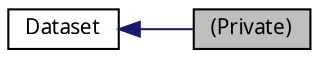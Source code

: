 digraph structs
{
  edge [fontname="FreeSans.ttf",fontsize=8,labelfontname="FreeSans.ttf",labelfontsize=8];
  node [fontname="FreeSans.ttf",fontsize=10,shape=record];
rankdir=LR;
  Node0 [label="(Private)",height=0.2,width=0.4,color="black", fillcolor="grey75", style="filled" fontcolor="black"];
  Node1 [label="Dataset",height=0.2,width=0.4,color="black", fillcolor="white", style="filled",URL="$group__Dataset.html"];
  Node1->Node0 [shape=plaintext, color="midnightblue", dir="back", style="solid"];
}
